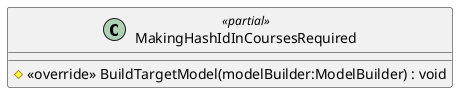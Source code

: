 @startuml
class MakingHashIdInCoursesRequired <<partial>> {
    # <<override>> BuildTargetModel(modelBuilder:ModelBuilder) : void
}
@enduml
